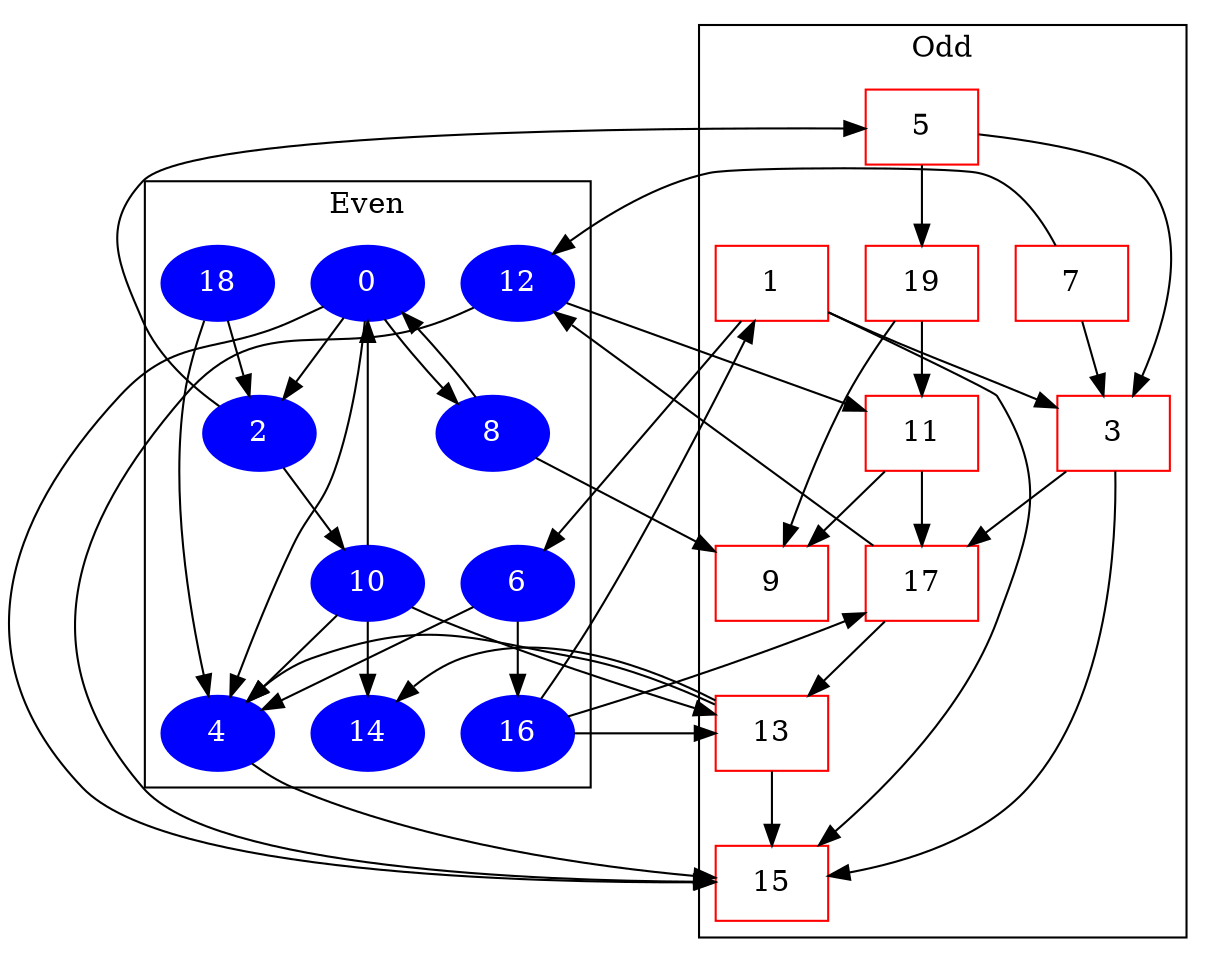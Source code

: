 /* Generated by GvGen v.1.0 (https://www.github.com/stricaud/gvgen) */

digraph G {
compound=true;
   subgraph cluster2 {
   label="Odd";
      node7 [label="15",color="red",shape="rectangle"];
      node8 [label="1",color="red",shape="rectangle"];
      node9 [label="3",color="red",shape="rectangle"];
      node11 [label="5",color="red",shape="rectangle"];
      node13 [label="17",color="red",shape="rectangle"];
      node14 [label="19",color="red",shape="rectangle"];
      node16 [label="7",color="red",shape="rectangle"];
      node18 [label="9",color="red",shape="rectangle"];
      node19 [label="13",color="red",shape="rectangle"];
      node21 [label="11",color="red",shape="rectangle"];
   }
   subgraph cluster1 {
   label="Even";
      node3 [label="0",color="blue",style="filled",fontcolor="white"];
      node4 [label="2",color="blue",style="filled",fontcolor="white"];
      node5 [label="4",color="blue",style="filled",fontcolor="white"];
      node6 [label="8",color="blue",style="filled",fontcolor="white"];
      node10 [label="6",color="blue",style="filled",fontcolor="white"];
      node12 [label="10",color="blue",style="filled",fontcolor="white"];
      node15 [label="16",color="blue",style="filled",fontcolor="white"];
      node17 [label="12",color="blue",style="filled",fontcolor="white"];
      node20 [label="14",color="blue",style="filled",fontcolor="white"];
      node22 [label="18",color="blue",style="filled",fontcolor="white"];
   }
node3->node4;
node3->node5;
node3->node6;
node3->node7;
node4->node11;
node4->node12;
node5->node7;
node6->node3;
node6->node18;
node8->node9;
node8->node10;
node8->node7;
node9->node7;
node9->node13;
node10->node5;
node10->node15;
node11->node9;
node11->node14;
node12->node3;
node12->node5;
node12->node19;
node12->node20;
node13->node17;
node13->node19;
node14->node18;
node14->node21;
node15->node8;
node15->node19;
node15->node13;
node16->node9;
node16->node17;
node17->node21;
node17->node7;
node19->node5;
node19->node20;
node19->node7;
node21->node18;
node21->node13;
node22->node4;
node22->node5;
}
